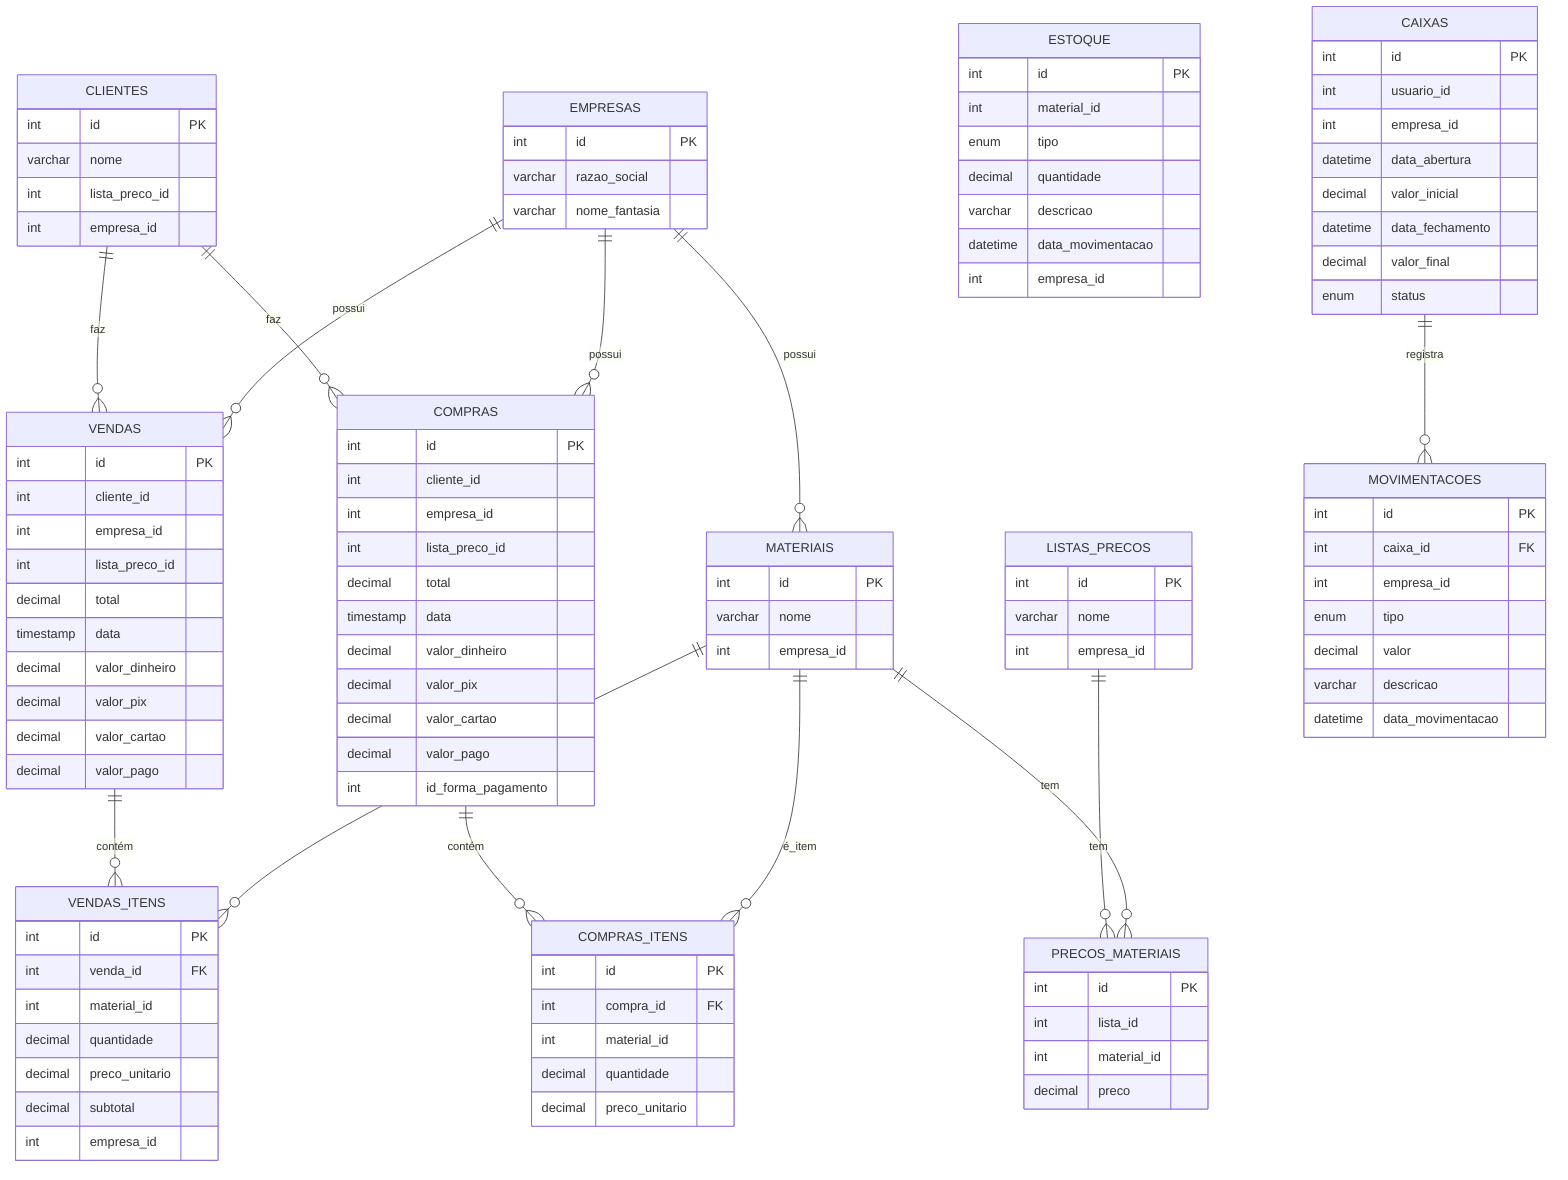 erDiagram
    CLIENTES {
      int id PK
      varchar nome
      int lista_preco_id
      int empresa_id
    }
    LISTAS_PRECOS {
      int id PK
      varchar nome
      int empresa_id
    }
    PRECOS_MATERIAIS {
      int id PK
      int lista_id
      int material_id
      decimal preco
    }
    MATERIAIS {
      int id PK
      varchar nome
      int empresa_id
    }
    VENDAS {
      int id PK
      int cliente_id
      int empresa_id
      int lista_preco_id
      decimal total
      timestamp data
      decimal valor_dinheiro
      decimal valor_pix
      decimal valor_cartao
      decimal valor_pago
    }
    VENDAS_ITENS {
      int id PK
      int venda_id FK
      int material_id
      decimal quantidade
      decimal preco_unitario
      decimal subtotal
      int empresa_id
    }
    COMPRAS {
      int id PK
      int cliente_id
      int empresa_id
      int lista_preco_id
      decimal total
      timestamp data
      decimal valor_dinheiro
      decimal valor_pix
      decimal valor_cartao
      decimal valor_pago
      int id_forma_pagamento
    }
    COMPRAS_ITENS {
      int id PK
      int compra_id FK
      int material_id
      decimal quantidade
      decimal preco_unitario
    }
    CAIXAS {
      int id PK
      int usuario_id
      int empresa_id
      datetime data_abertura
      decimal valor_inicial
      datetime data_fechamento
      decimal valor_final
      enum status
    }
    MOVIMENTACOES {
      int id PK
      int caixa_id FK
      int empresa_id
      enum tipo
      decimal valor
      varchar descricao
      datetime data_movimentacao
    }
    ESTOQUE {
      int id PK
      int material_id
      enum tipo
      decimal quantidade
      varchar descricao
      datetime data_movimentacao
      int empresa_id
    }
    EMPRESAS {
      int id PK
      varchar razao_social
      varchar nome_fantasia
    }

    CLIENTES ||--o{ VENDAS : "faz"
    CLIENTES ||--o{ COMPRAS : "faz"
    VENDAS ||--o{ VENDAS_ITENS : "contém"
    COMPRAS ||--o{ COMPRAS_ITENS : "contém"
    LISTAS_PRECOS ||--o{ PRECOS_MATERIAIS : "tem"
    MATERIAIS ||--o{ PRECOS_MATERIAIS : "tem"
    MATERIAIS ||--o{ VENDAS_ITENS : "é_item"
    MATERIAIS ||--o{ COMPRAS_ITENS : "é_item"
    CAIXAS ||--o{ MOVIMENTACOES : "registra"
    EMPRESAS ||--o{ VENDAS : "possui"
    EMPRESAS ||--o{ COMPRAS : "possui"
    EMPRESAS ||--o{ MATERIAIS : "possui"

    %% Observações:
    %% - `precos_materiais` fornece mapa lista->material->preco usado no front-end
    %% - Itens devem ser persistidos em tabelas *_itens, não em JSON em compras/vendas